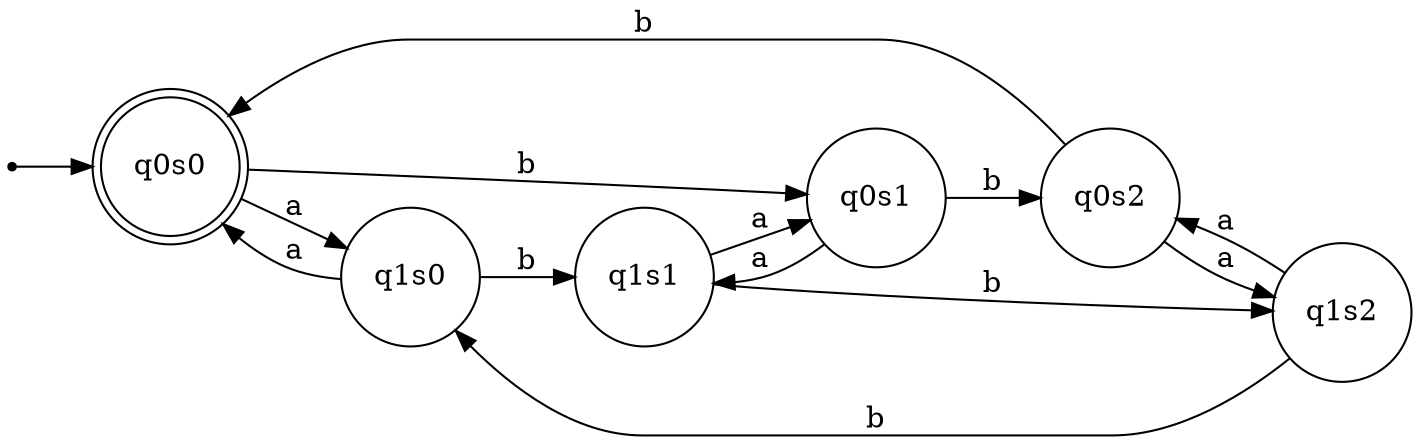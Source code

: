 digraph{
    rankdir = LR;
    node [shape=point]
    start
    node [shape=doublecircle]
    q0s0
    node [shape=circle]
    start -> q0s0
    q0s0 -> q1s0 [label="a"]
    q0s0 -> q0s1 [label="b"]
    q0s1 -> q1s1 [label="a"]
    q0s1 -> q0s2 [label="b"]
    q0s2 -> q1s2 [label="a"]
    q0s2 -> q0s0 [label="b"]
    q1s0 -> q0s0 [label="a"]
    q1s0 -> q1s1 [label="b"]
    q1s1 -> q0s1 [label="a"]
    q1s1 -> q1s2 [label="b"]
    q1s2 -> q0s2 [label="a"]
    q1s2 -> q1s0 [label="b"]
}